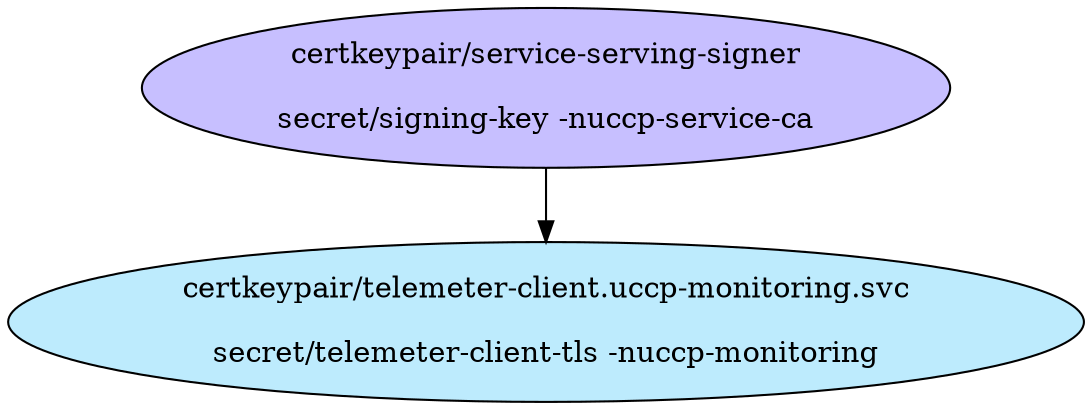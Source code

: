 digraph "Local Certificate" {
  // Node definitions.
  1 [
    label="certkeypair/service-serving-signer\n\nsecret/signing-key -nuccp-service-ca\n"
    style=filled
    fillcolor="#c7bfff"
  ];
  16 [
    label="certkeypair/telemeter-client.uccp-monitoring.svc\n\nsecret/telemeter-client-tls -nuccp-monitoring\n"
    style=filled
    fillcolor="#bdebfd"
  ];

  // Edge definitions.
  1 -> 16;
}